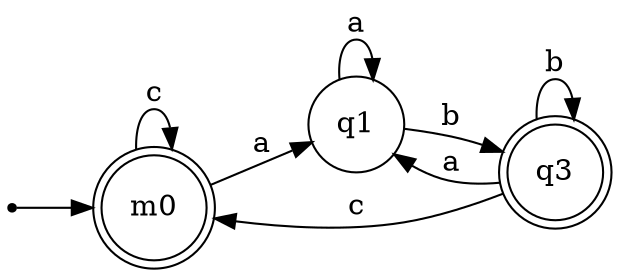 digraph Automaton {
rankdir=LR;
__start__ [shape=point];
m0 [shape=doublecircle];
q1 [shape=circle];
q3 [shape=doublecircle];
__start__ -> m0;
m0 -> q1 [label="a"]; 
m0 -> m0 [label="c"]; 
q1 -> q1 [label="a"]; 
q1 -> q3 [label="b"]; 
q3 -> q1 [label="a"]; 
q3 -> q3 [label="b"]; 
q3 -> m0 [label="c"]; 
}